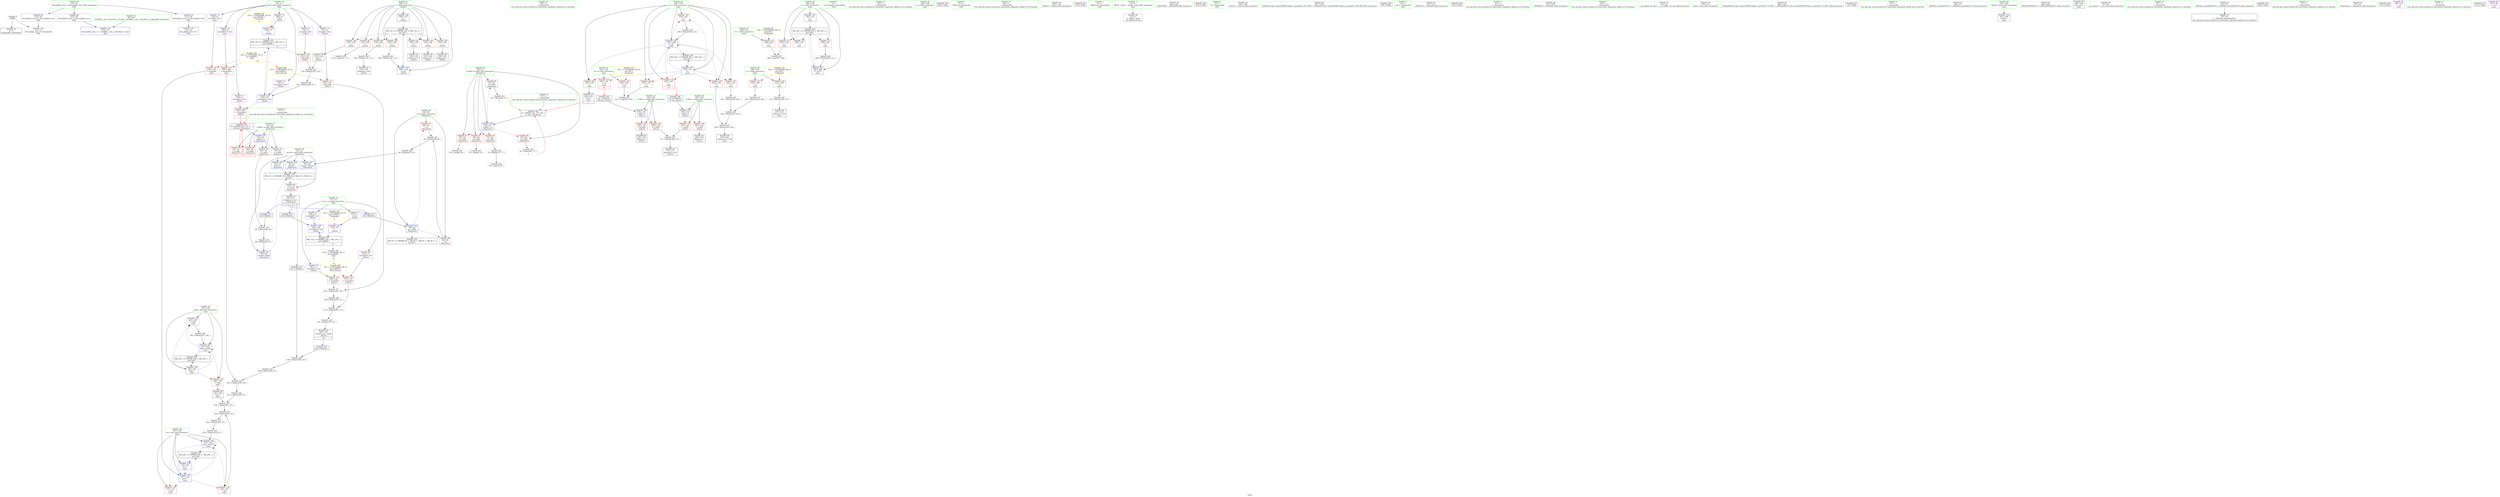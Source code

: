 digraph "SVFG" {
	label="SVFG";

	Node0x55590ba50730 [shape=record,color=grey,label="{NodeID: 0\nNullPtr}"];
	Node0x55590ba50730 -> Node0x55590ba6ee10[style=solid];
	Node0x55590ba50730 -> Node0x55590ba743a0[style=solid];
	Node0x55590ba6e2d0 [shape=record,color=red,label="{NodeID: 97\n96\<--58\n\<--q\n_Z5powerxx\n}"];
	Node0x55590ba6e2d0 -> Node0x55590ba7a220[style=solid];
	Node0x55590ba6bbe0 [shape=record,color=green,label="{NodeID: 14\n200\<--1\n\<--dummyObj\nCan only get source location for instruction, argument, global var or function.}"];
	Node0x55590ba6de10 [shape=record,color=red,label="{NodeID: 111\n162\<--161\n\<--arrayidx\n_Z3ncrii\n}"];
	Node0x55590ba6de10 -> Node0x55590ba7ba20[style=solid];
	Node0x55590ba6c890 [shape=record,color=green,label="{NodeID: 28\n56\<--57\nb.addr\<--b.addr_field_insensitive\n_Z5powerxx\n}"];
	Node0x55590ba6c890 -> Node0x55590ba70eb0[style=solid];
	Node0x55590ba6c890 -> Node0x55590ba70f80[style=solid];
	Node0x55590ba6c890 -> Node0x55590ba71050[style=solid];
	Node0x55590ba6c890 -> Node0x55590ba71120[style=solid];
	Node0x55590ba6c890 -> Node0x55590ba711f0[style=solid];
	Node0x55590ba6c890 -> Node0x55590ba74570[style=solid];
	Node0x55590ba73a80 [shape=record,color=red,label="{NodeID: 125\n233\<--193\n\<--i\nmain\n|{<s0>10}}"];
	Node0x55590ba73a80:s0 -> Node0x55590ba98ba0[style=solid,color=red];
	Node0x55590ba6d480 [shape=record,color=green,label="{NodeID: 42\n193\<--194\ni\<--i_field_insensitive\nmain\n}"];
	Node0x55590ba6d480 -> Node0x55590ba739b0[style=solid];
	Node0x55590ba6d480 -> Node0x55590ba73a80[style=solid];
	Node0x55590ba6d480 -> Node0x55590ba73b50[style=solid];
	Node0x55590ba6d480 -> Node0x55590ba73c20[style=solid];
	Node0x55590ba6d480 -> Node0x55590ba73cf0[style=solid];
	Node0x55590ba6d480 -> Node0x55590ba73dc0[style=solid];
	Node0x55590ba6d480 -> Node0x55590ba754e0[style=solid];
	Node0x55590ba6d480 -> Node0x55590ba75680[style=solid];
	Node0x55590ba7a3a0 [shape=record,color=grey,label="{NodeID: 222\n251 = Binary(250, 87, )\n}"];
	Node0x55590ba7a3a0 -> Node0x55590ba7a520[style=solid];
	Node0x55590ba74640 [shape=record,color=blue,label="{NodeID: 139\n52\<--67\nretval\<--\n_Z5powerxx\n}"];
	Node0x55590ba74640 -> Node0x55590ba85f90[style=dashed];
	Node0x55590ba6f1b0 [shape=record,color=black,label="{NodeID: 56\n125\<--124\nconv\<--\n_Z4initv\n}"];
	Node0x55590ba6f1b0 -> Node0x55590ba7c020[style=solid];
	Node0x55590ba98420 [shape=record,color=black,label="{NodeID: 319\n237 = PHI(49, )\n}"];
	Node0x55590ba98420 -> Node0x55590ba7a0a0[style=solid];
	Node0x55590ba7b8a0 [shape=record,color=grey,label="{NodeID: 236\n168 = Binary(167, 87, )\n}"];
	Node0x55590ba7b8a0 -> Node0x55590ba79c20[style=solid];
	Node0x55590ba751a0 [shape=record,color=blue,label="{NodeID: 153\n185\<--113\nt\<--\nmain\n}"];
	Node0x55590ba751a0 -> Node0x55590ba86990[style=dashed];
	Node0x55590ba6fd10 [shape=record,color=purple,label="{NodeID: 70\n108\<--8\n\<--fact\n_Z4initv\n}"];
	Node0x55590ba6fd10 -> Node0x55590ba74a50[style=solid];
	Node0x55590ba7cda0 [shape=record,color=grey,label="{NodeID: 250\n209 = cmp(207, 208, )\n}"];
	Node0x55590ba708a0 [shape=record,color=purple,label="{NodeID: 84\n312\<--20\nllvm.global_ctors_1\<--llvm.global_ctors\nGlob }"];
	Node0x55590ba708a0 -> Node0x55590ba742a0[style=solid];
	Node0x55590ba66a70 [shape=record,color=green,label="{NodeID: 1\n7\<--1\n__dso_handle\<--dummyObj\nGlob }"];
	Node0x55590ba6e3a0 [shape=record,color=red,label="{NodeID: 98\n115\<--106\n\<--i\n_Z4initv\n}"];
	Node0x55590ba6e3a0 -> Node0x55590ba7cc20[style=solid];
	Node0x55590ba6bcb0 [shape=record,color=green,label="{NodeID: 15\n216\<--1\n\<--dummyObj\nCan only get source location for instruction, argument, global var or function.}"];
	Node0x55590ba8ac60 [shape=record,color=yellow,style=double,label="{NodeID: 278\n12V_1 = ENCHI(MR_12V_0)\npts\{100000 \}\nFun[main]|{<s0>6}}"];
	Node0x55590ba8ac60:s0 -> Node0x55590ba74a50[style=dashed,color=red];
	Node0x55590ba6dee0 [shape=record,color=red,label="{NodeID: 112\n166\<--165\n\<--arrayidx2\n_Z3ncrii\n}"];
	Node0x55590ba6dee0 -> Node0x55590ba7ba20[style=solid];
	Node0x55590ba6c960 [shape=record,color=green,label="{NodeID: 29\n58\<--59\nq\<--q_field_insensitive\n_Z5powerxx\n}"];
	Node0x55590ba6c960 -> Node0x55590ba6e200[style=solid];
	Node0x55590ba6c960 -> Node0x55590ba6e2d0[style=solid];
	Node0x55590ba6c960 -> Node0x55590ba748b0[style=solid];
	Node0x55590ba73b50 [shape=record,color=red,label="{NodeID: 126\n235\<--193\n\<--i\nmain\n}"];
	Node0x55590ba73b50 -> Node0x55590ba6faa0[style=solid];
	Node0x55590ba6d550 [shape=record,color=green,label="{NodeID: 43\n195\<--196\nj\<--j_field_insensitive\nmain\n}"];
	Node0x55590ba7a520 [shape=record,color=grey,label="{NodeID: 223\n252 = Binary(231, 251, )\n}"];
	Node0x55590ba7a520 -> Node0x55590ba79aa0[style=solid];
	Node0x55590ba74710 [shape=record,color=blue,label="{NodeID: 140\n52\<--72\nretval\<--\n_Z5powerxx\n}"];
	Node0x55590ba74710 -> Node0x55590ba85f90[style=dashed];
	Node0x55590ba6f280 [shape=record,color=black,label="{NodeID: 57\n129\<--128\nidxprom1\<--\n_Z4initv\n}"];
	Node0x55590ba98560 [shape=record,color=black,label="{NodeID: 320\n266 = PHI()\n}"];
	Node0x55590ba7ba20 [shape=record,color=grey,label="{NodeID: 237\n167 = Binary(162, 166, )\n}"];
	Node0x55590ba7ba20 -> Node0x55590ba7b8a0[style=solid];
	Node0x55590ba75270 [shape=record,color=blue,label="{NodeID: 154\n187\<--64\nans\<--\nmain\n}"];
	Node0x55590ba75270 -> Node0x55590ba75340[style=dashed];
	Node0x55590ba6fde0 [shape=record,color=purple,label="{NodeID: 71\n122\<--8\narrayidx\<--fact\n_Z4initv\n}"];
	Node0x55590ba6fde0 -> Node0x55590ba6e950[style=solid];
	Node0x55590ba85090 [shape=record,color=black,label="{NodeID: 251\nMR_10V_3 = PHI(MR_10V_4, MR_10V_2, )\npts\{107 \}\n}"];
	Node0x55590ba85090 -> Node0x55590ba6e3a0[style=dashed];
	Node0x55590ba85090 -> Node0x55590ba6e470[style=dashed];
	Node0x55590ba85090 -> Node0x55590ba6e540[style=dashed];
	Node0x55590ba85090 -> Node0x55590ba6e610[style=dashed];
	Node0x55590ba85090 -> Node0x55590ba6e6e0[style=dashed];
	Node0x55590ba85090 -> Node0x55590ba6e7b0[style=dashed];
	Node0x55590ba85090 -> Node0x55590ba6e880[style=dashed];
	Node0x55590ba85090 -> Node0x55590ba74e60[style=dashed];
	Node0x55590ba709a0 [shape=record,color=purple,label="{NodeID: 85\n313\<--20\nllvm.global_ctors_2\<--llvm.global_ctors\nGlob }"];
	Node0x55590ba709a0 -> Node0x55590ba743a0[style=solid];
	Node0x55590ba66990 [shape=record,color=green,label="{NodeID: 2\n14\<--1\n_ZSt3cin\<--dummyObj\nGlob }"];
	Node0x55590ba6e470 [shape=record,color=red,label="{NodeID: 99\n119\<--106\n\<--i\n_Z4initv\n}"];
	Node0x55590ba6e470 -> Node0x55590ba7bd20[style=solid];
	Node0x55590ba6bd80 [shape=record,color=green,label="{NodeID: 16\n222\<--1\n\<--dummyObj\nCan only get source location for instruction, argument, global var or function.}"];
	Node0x55590ba8ad40 [shape=record,color=yellow,style=double,label="{NodeID: 279\n14V_1 = ENCHI(MR_14V_0)\npts\{130000 \}\nFun[main]|{<s0>6}}"];
	Node0x55590ba8ad40:s0 -> Node0x55590ba74b20[style=dashed,color=red];
	Node0x55590ba6dfb0 [shape=record,color=red,label="{NodeID: 113\n174\<--173\n\<--arrayidx4\n_Z3ncrii\n}"];
	Node0x55590ba6dfb0 -> Node0x55590ba79c20[style=solid];
	Node0x55590ba6ca30 [shape=record,color=green,label="{NodeID: 30\n103\<--104\n_Z4initv\<--_Z4initv_field_insensitive\n}"];
	Node0x55590ba73c20 [shape=record,color=red,label="{NodeID: 127\n242\<--193\n\<--i\nmain\n}"];
	Node0x55590ba73c20 -> Node0x55590ba7afa0[style=solid];
	Node0x55590ba6d620 [shape=record,color=green,label="{NodeID: 44\n197\<--198\nflag\<--flag_field_insensitive\nmain\n}"];
	Node0x55590ba6d620 -> Node0x55590ba73e90[style=solid];
	Node0x55590ba6d620 -> Node0x55590ba73f60[style=solid];
	Node0x55590ba6d620 -> Node0x55590ba75410[style=solid];
	Node0x55590ba6d620 -> Node0x55590ba75750[style=solid];
	Node0x55590ba7a6a0 [shape=record,color=grey,label="{NodeID: 224\n250 = Binary(239, 249, )\n}"];
	Node0x55590ba7a6a0 -> Node0x55590ba7a3a0[style=solid];
	Node0x55590ba747e0 [shape=record,color=blue,label="{NodeID: 141\n52\<--86\nretval\<--rem6\n_Z5powerxx\n}"];
	Node0x55590ba747e0 -> Node0x55590ba85f90[style=dashed];
	Node0x55590ba6f350 [shape=record,color=black,label="{NodeID: 58\n133\<--132\nidxprom3\<--\n_Z4initv\n}"];
	Node0x55590ba98630 [shape=record,color=black,label="{NodeID: 321\n270 = PHI()\n}"];
	Node0x55590ba7bba0 [shape=record,color=grey,label="{NodeID: 238\n98 = Binary(97, 87, )\n}"];
	Node0x55590ba7bba0 -> Node0x55590ba74980[style=solid];
	Node0x55590ba75340 [shape=record,color=blue,label="{NodeID: 155\n187\<--219\nans\<--\nmain\n}"];
	Node0x55590ba75340 -> Node0x55590ba734d0[style=dashed];
	Node0x55590ba75340 -> Node0x55590ba735a0[style=dashed];
	Node0x55590ba75340 -> Node0x55590ba755b0[style=dashed];
	Node0x55590ba75340 -> Node0x55590ba86e90[style=dashed];
	Node0x55590ba6feb0 [shape=record,color=purple,label="{NodeID: 72\n130\<--8\narrayidx2\<--fact\n_Z4initv\n}"];
	Node0x55590ba6feb0 -> Node0x55590ba74cc0[style=solid];
	Node0x55590ba85590 [shape=record,color=black,label="{NodeID: 252\nMR_12V_3 = PHI(MR_12V_4, MR_12V_2, )\npts\{100000 \}\n|{|<s2>6}}"];
	Node0x55590ba85590 -> Node0x55590ba6e950[style=dashed];
	Node0x55590ba85590 -> Node0x55590ba74cc0[style=dashed];
	Node0x55590ba85590:s2 -> Node0x55590ba8d380[style=dashed,color=blue];
	Node0x55590ba70aa0 [shape=record,color=red,label="{NodeID: 86\n101\<--52\n\<--retval\n_Z5powerxx\n}"];
	Node0x55590ba70aa0 -> Node0x55590ba6f010[style=solid];
	Node0x55590ba65820 [shape=record,color=green,label="{NodeID: 3\n15\<--1\n_ZSt4cout\<--dummyObj\nGlob }"];
	Node0x55590ba6e540 [shape=record,color=red,label="{NodeID: 100\n124\<--106\n\<--i\n_Z4initv\n}"];
	Node0x55590ba6e540 -> Node0x55590ba6f1b0[style=solid];
	Node0x55590ba6be50 [shape=record,color=green,label="{NodeID: 17\n4\<--6\n_ZStL8__ioinit\<--_ZStL8__ioinit_field_insensitive\nGlob }"];
	Node0x55590ba6be50 -> Node0x55590ba6fc40[style=solid];
	Node0x55590ba6e080 [shape=record,color=red,label="{NodeID: 114\n208\<--183\n\<--T\nmain\n}"];
	Node0x55590ba6e080 -> Node0x55590ba7cda0[style=solid];
	Node0x55590ba6cb30 [shape=record,color=green,label="{NodeID: 31\n106\<--107\ni\<--i_field_insensitive\n_Z4initv\n}"];
	Node0x55590ba6cb30 -> Node0x55590ba6e3a0[style=solid];
	Node0x55590ba6cb30 -> Node0x55590ba6e470[style=solid];
	Node0x55590ba6cb30 -> Node0x55590ba6e540[style=solid];
	Node0x55590ba6cb30 -> Node0x55590ba6e610[style=solid];
	Node0x55590ba6cb30 -> Node0x55590ba6e6e0[style=solid];
	Node0x55590ba6cb30 -> Node0x55590ba6e7b0[style=solid];
	Node0x55590ba6cb30 -> Node0x55590ba6e880[style=solid];
	Node0x55590ba6cb30 -> Node0x55590ba74bf0[style=solid];
	Node0x55590ba6cb30 -> Node0x55590ba74e60[style=solid];
	Node0x55590ba73cf0 [shape=record,color=red,label="{NodeID: 128\n245\<--193\n\<--i\nmain\n}"];
	Node0x55590ba73cf0 -> Node0x55590ba7ab20[style=solid];
	Node0x55590ba6d6f0 [shape=record,color=green,label="{NodeID: 45\n203\<--204\n_ZNSirsERi\<--_ZNSirsERi_field_insensitive\n}"];
	Node0x55590ba7a820 [shape=record,color=grey,label="{NodeID: 225\n76 = Binary(75, 77, )\n}"];
	Node0x55590ba7a820 -> Node0x55590ba7caa0[style=solid];
	Node0x55590ba748b0 [shape=record,color=blue,label="{NodeID: 142\n58\<--93\nq\<--call8\n_Z5powerxx\n}"];
	Node0x55590ba748b0 -> Node0x55590ba6e200[style=dashed];
	Node0x55590ba748b0 -> Node0x55590ba6e2d0[style=dashed];
	Node0x55590ba748b0 -> Node0x55590ba86490[style=dashed];
	Node0x55590ba6f420 [shape=record,color=black,label="{NodeID: 59\n139\<--138\nidxprom5\<--\n_Z4initv\n}"];
	Node0x55590ba98700 [shape=record,color=black,label="{NodeID: 322\n274 = PHI()\n}"];
	Node0x55590ba7bd20 [shape=record,color=grey,label="{NodeID: 239\n120 = Binary(119, 113, )\n}"];
	Node0x55590ba7bd20 -> Node0x55590ba6f0e0[style=solid];
	Node0x55590ba75410 [shape=record,color=blue,label="{NodeID: 156\n197\<--222\nflag\<--\nmain\n}"];
	Node0x55590ba75410 -> Node0x55590ba73e90[style=dashed];
	Node0x55590ba75410 -> Node0x55590ba73f60[style=dashed];
	Node0x55590ba75410 -> Node0x55590ba75750[style=dashed];
	Node0x55590ba75410 -> Node0x55590ba87890[style=dashed];
	Node0x55590ba6ff80 [shape=record,color=purple,label="{NodeID: 73\n134\<--8\narrayidx4\<--fact\n_Z4initv\n}"];
	Node0x55590ba6ff80 -> Node0x55590ba6da00[style=solid];
	Node0x55590ba85a90 [shape=record,color=black,label="{NodeID: 253\nMR_14V_3 = PHI(MR_14V_4, MR_14V_2, )\npts\{130000 \}\n|{|<s1>6}}"];
	Node0x55590ba85a90 -> Node0x55590ba74d90[style=dashed];
	Node0x55590ba85a90:s1 -> Node0x55590ba8d4e0[style=dashed,color=blue];
	Node0x55590ba70b70 [shape=record,color=red,label="{NodeID: 87\n72\<--54\n\<--a.addr\n_Z5powerxx\n}"];
	Node0x55590ba70b70 -> Node0x55590ba74710[style=solid];
	Node0x55590ba658b0 [shape=record,color=green,label="{NodeID: 4\n16\<--1\n.str\<--dummyObj\nGlob }"];
	Node0x55590ba6e610 [shape=record,color=red,label="{NodeID: 101\n128\<--106\n\<--i\n_Z4initv\n}"];
	Node0x55590ba6e610 -> Node0x55590ba6f280[style=solid];
	Node0x55590ba6bf20 [shape=record,color=green,label="{NodeID: 18\n8\<--10\nfact\<--fact_field_insensitive\nGlob }"];
	Node0x55590ba6bf20 -> Node0x55590ba6fd10[style=solid];
	Node0x55590ba6bf20 -> Node0x55590ba6fde0[style=solid];
	Node0x55590ba6bf20 -> Node0x55590ba6feb0[style=solid];
	Node0x55590ba6bf20 -> Node0x55590ba6ff80[style=solid];
	Node0x55590ba6bf20 -> Node0x55590ba70050[style=solid];
	Node0x55590ba6bf20 -> Node0x55590ba70120[style=solid];
	Node0x55590ba6bf20 -> Node0x55590ba701f0[style=solid];
	Node0x55590ba732e0 [shape=record,color=red,label="{NodeID: 115\n207\<--185\n\<--t\nmain\n}"];
	Node0x55590ba732e0 -> Node0x55590ba7cda0[style=solid];
	Node0x55590ba6cc00 [shape=record,color=green,label="{NodeID: 32\n148\<--149\n_Z3ncrii\<--_Z3ncrii_field_insensitive\n}"];
	Node0x55590ba73dc0 [shape=record,color=red,label="{NodeID: 129\n258\<--193\n\<--i\nmain\n}"];
	Node0x55590ba73dc0 -> Node0x55590ba79da0[style=solid];
	Node0x55590ba6d7f0 [shape=record,color=green,label="{NodeID: 46\n267\<--268\n_ZStlsISt11char_traitsIcEERSt13basic_ostreamIcT_ES5_PKc\<--_ZStlsISt11char_traitsIcEERSt13basic_ostreamIcT_ES5_PKc_field_insensitive\n}"];
	Node0x55590ba8d380 [shape=record,color=yellow,style=double,label="{NodeID: 309\n12V_2 = CSCHI(MR_12V_1)\npts\{100000 \}\nCS[]|{|<s2>10}}"];
	Node0x55590ba8d380 -> Node0x55590ba74030[style=dashed];
	Node0x55590ba8d380 -> Node0x55590ba74100[style=dashed];
	Node0x55590ba8d380:s2 -> Node0x55590ba89b60[style=dashed,color=red];
	Node0x55590ba7a9a0 [shape=record,color=grey,label="{NodeID: 226\n215 = Binary(216, 214, )\n}"];
	Node0x55590ba7a9a0 -> Node0x55590ba6f900[style=solid];
	Node0x55590ba74980 [shape=record,color=blue,label="{NodeID: 143\n52\<--98\nretval\<--rem10\n_Z5powerxx\n}"];
	Node0x55590ba74980 -> Node0x55590ba85f90[style=dashed];
	Node0x55590ba6f4f0 [shape=record,color=black,label="{NodeID: 60\n160\<--159\nidxprom\<--\n_Z3ncrii\n}"];
	Node0x55590ba987d0 [shape=record,color=black,label="{NodeID: 323\n276 = PHI()\n}"];
	Node0x55590ba7bea0 [shape=record,color=grey,label="{NodeID: 240\n127 = Binary(126, 87, )\n}"];
	Node0x55590ba7bea0 -> Node0x55590ba74cc0[style=solid];
	Node0x55590ba754e0 [shape=record,color=blue,label="{NodeID: 157\n193\<--113\ni\<--\nmain\n}"];
	Node0x55590ba754e0 -> Node0x55590ba739b0[style=dashed];
	Node0x55590ba754e0 -> Node0x55590ba73a80[style=dashed];
	Node0x55590ba754e0 -> Node0x55590ba73b50[style=dashed];
	Node0x55590ba754e0 -> Node0x55590ba73c20[style=dashed];
	Node0x55590ba754e0 -> Node0x55590ba73cf0[style=dashed];
	Node0x55590ba754e0 -> Node0x55590ba73dc0[style=dashed];
	Node0x55590ba754e0 -> Node0x55590ba75680[style=dashed];
	Node0x55590ba754e0 -> Node0x55590ba87390[style=dashed];
	Node0x55590ba70050 [shape=record,color=purple,label="{NodeID: 74\n161\<--8\narrayidx\<--fact\n_Z3ncrii\n}"];
	Node0x55590ba70050 -> Node0x55590ba6de10[style=solid];
	Node0x55590ba85f90 [shape=record,color=black,label="{NodeID: 254\nMR_2V_3 = PHI(MR_2V_6, MR_2V_4, MR_2V_5, MR_2V_2, )\npts\{53 \}\n}"];
	Node0x55590ba85f90 -> Node0x55590ba70aa0[style=dashed];
	Node0x55590ba70c40 [shape=record,color=red,label="{NodeID: 88\n80\<--54\n\<--a.addr\n_Z5powerxx\n|{<s0>3}}"];
	Node0x55590ba70c40:s0 -> Node0x55590ba98ce0[style=solid,color=red];
	Node0x55590ba6af20 [shape=record,color=green,label="{NodeID: 5\n18\<--1\n.str.1\<--dummyObj\nGlob }"];
	Node0x55590ba89b60 [shape=record,color=yellow,style=double,label="{NodeID: 268\n12V_1 = ENCHI(MR_12V_0)\npts\{100000 \}\nFun[_Z3ncrii]}"];
	Node0x55590ba89b60 -> Node0x55590ba6de10[style=dashed];
	Node0x55590ba6e6e0 [shape=record,color=red,label="{NodeID: 102\n132\<--106\n\<--i\n_Z4initv\n}"];
	Node0x55590ba6e6e0 -> Node0x55590ba6f350[style=solid];
	Node0x55590ba6bff0 [shape=record,color=green,label="{NodeID: 19\n11\<--13\ninv\<--inv_field_insensitive\nGlob }"];
	Node0x55590ba6bff0 -> Node0x55590ba702c0[style=solid];
	Node0x55590ba6bff0 -> Node0x55590ba70390[style=solid];
	Node0x55590ba6bff0 -> Node0x55590ba70460[style=solid];
	Node0x55590ba6bff0 -> Node0x55590ba70530[style=solid];
	Node0x55590ba73370 [shape=record,color=red,label="{NodeID: 116\n269\<--185\n\<--t\nmain\n}"];
	Node0x55590ba6cd00 [shape=record,color=green,label="{NodeID: 33\n153\<--154\nn.addr\<--n.addr_field_insensitive\n_Z3ncrii\n}"];
	Node0x55590ba6cd00 -> Node0x55590ba6dad0[style=solid];
	Node0x55590ba6cd00 -> Node0x55590ba6dba0[style=solid];
	Node0x55590ba6cd00 -> Node0x55590ba74f30[style=solid];
	Node0x55590ba79620 [shape=record,color=grey,label="{NodeID: 213\n82 = Binary(81, 67, )\n|{<s0>3}}"];
	Node0x55590ba79620:s0 -> Node0x55590ba99190[style=solid,color=red];
	Node0x55590ba73e90 [shape=record,color=red,label="{NodeID: 130\n230\<--197\n\<--flag\nmain\n}"];
	Node0x55590ba73e90 -> Node0x55590ba6f9d0[style=solid];
	Node0x55590ba6d8f0 [shape=record,color=green,label="{NodeID: 47\n271\<--272\n_ZNSolsEi\<--_ZNSolsEi_field_insensitive\n}"];
	Node0x55590ba8d4e0 [shape=record,color=yellow,style=double,label="{NodeID: 310\n14V_2 = CSCHI(MR_14V_1)\npts\{130000 \}\nCS[]|{<s0>10}}"];
	Node0x55590ba8d4e0:s0 -> Node0x55590ba89c40[style=dashed,color=red];
	Node0x55590ba7ab20 [shape=record,color=grey,label="{NodeID: 227\n246 = Binary(244, 245, )\n}"];
	Node0x55590ba7ab20 -> Node0x55590ba6fb70[style=solid];
	Node0x55590ba74a50 [shape=record,color=blue,label="{NodeID: 144\n108\<--67\n\<--\n_Z4initv\n}"];
	Node0x55590ba74a50 -> Node0x55590ba85590[style=dashed];
	Node0x55590ba6f5c0 [shape=record,color=black,label="{NodeID: 61\n164\<--163\nidxprom1\<--\n_Z3ncrii\n}"];
	Node0x55590ba988d0 [shape=record,color=black,label="{NodeID: 324\n279 = PHI()\n}"];
	Node0x55590ba7c020 [shape=record,color=grey,label="{NodeID: 241\n126 = Binary(123, 125, )\n}"];
	Node0x55590ba7c020 -> Node0x55590ba7bea0[style=solid];
	Node0x55590ba755b0 [shape=record,color=blue,label="{NodeID: 158\n187\<--255\nans\<--rem19\nmain\n}"];
	Node0x55590ba755b0 -> Node0x55590ba734d0[style=dashed];
	Node0x55590ba755b0 -> Node0x55590ba735a0[style=dashed];
	Node0x55590ba755b0 -> Node0x55590ba755b0[style=dashed];
	Node0x55590ba755b0 -> Node0x55590ba86e90[style=dashed];
	Node0x55590ba70120 [shape=record,color=purple,label="{NodeID: 75\n218\<--8\narrayidx\<--fact\nmain\n}"];
	Node0x55590ba70120 -> Node0x55590ba74030[style=solid];
	Node0x55590ba86490 [shape=record,color=black,label="{NodeID: 255\nMR_8V_2 = PHI(MR_8V_3, MR_8V_1, MR_8V_1, MR_8V_1, )\npts\{59 \}\n}"];
	Node0x55590ba70d10 [shape=record,color=red,label="{NodeID: 89\n84\<--54\n\<--a.addr\n_Z5powerxx\n}"];
	Node0x55590ba70d10 -> Node0x55590ba7b420[style=solid];
	Node0x55590ba6afb0 [shape=record,color=green,label="{NodeID: 6\n21\<--1\n\<--dummyObj\nCan only get source location for instruction, argument, global var or function.}"];
	Node0x55590ba89c40 [shape=record,color=yellow,style=double,label="{NodeID: 269\n14V_1 = ENCHI(MR_14V_0)\npts\{130000 \}\nFun[_Z3ncrii]}"];
	Node0x55590ba89c40 -> Node0x55590ba6dee0[style=dashed];
	Node0x55590ba89c40 -> Node0x55590ba6dfb0[style=dashed];
	Node0x55590ba6e7b0 [shape=record,color=red,label="{NodeID: 103\n138\<--106\n\<--i\n_Z4initv\n}"];
	Node0x55590ba6e7b0 -> Node0x55590ba6f420[style=solid];
	Node0x55590ba6c0f0 [shape=record,color=green,label="{NodeID: 20\n20\<--24\nllvm.global_ctors\<--llvm.global_ctors_field_insensitive\nGlob }"];
	Node0x55590ba6c0f0 -> Node0x55590ba707a0[style=solid];
	Node0x55590ba6c0f0 -> Node0x55590ba708a0[style=solid];
	Node0x55590ba6c0f0 -> Node0x55590ba709a0[style=solid];
	Node0x55590ba73400 [shape=record,color=red,label="{NodeID: 117\n285\<--185\n\<--t\nmain\n}"];
	Node0x55590ba73400 -> Node0x55590ba7c1a0[style=solid];
	Node0x55590ba6cdd0 [shape=record,color=green,label="{NodeID: 34\n155\<--156\nr.addr\<--r.addr_field_insensitive\n_Z3ncrii\n}"];
	Node0x55590ba6cdd0 -> Node0x55590ba6dc70[style=solid];
	Node0x55590ba6cdd0 -> Node0x55590ba6dd40[style=solid];
	Node0x55590ba6cdd0 -> Node0x55590ba75000[style=solid];
	Node0x55590ba797a0 [shape=record,color=grey,label="{NodeID: 214\n255 = Binary(254, 87, )\n}"];
	Node0x55590ba797a0 -> Node0x55590ba755b0[style=solid];
	Node0x55590ba73f60 [shape=record,color=red,label="{NodeID: 131\n261\<--197\n\<--flag\nmain\n}"];
	Node0x55590ba73f60 -> Node0x55590ba7ae20[style=solid];
	Node0x55590ba6ea10 [shape=record,color=green,label="{NodeID: 48\n277\<--278\n_ZNSolsEx\<--_ZNSolsEx_field_insensitive\n}"];
	Node0x55590b7a03b0 [shape=record,color=black,label="{NodeID: 311\n83 = PHI(49, )\n}"];
	Node0x55590b7a03b0 -> Node0x55590ba7b420[style=solid];
	Node0x55590ba7aca0 [shape=record,color=grey,label="{NodeID: 228\n171 = Binary(169, 170, )\n}"];
	Node0x55590ba7aca0 -> Node0x55590ba6f690[style=solid];
	Node0x55590ba74b20 [shape=record,color=blue,label="{NodeID: 145\n110\<--67\n\<--\n_Z4initv\n}"];
	Node0x55590ba74b20 -> Node0x55590ba85a90[style=dashed];
	Node0x55590ba6f690 [shape=record,color=black,label="{NodeID: 62\n172\<--171\nidxprom3\<--sub\n_Z3ncrii\n}"];
	Node0x55590ba989a0 [shape=record,color=black,label="{NodeID: 325\n151 = PHI(232, )\n0th arg _Z3ncrii }"];
	Node0x55590ba989a0 -> Node0x55590ba74f30[style=solid];
	Node0x55590ba7c1a0 [shape=record,color=grey,label="{NodeID: 242\n286 = Binary(285, 113, )\n}"];
	Node0x55590ba7c1a0 -> Node0x55590ba75820[style=solid];
	Node0x55590ba75680 [shape=record,color=blue,label="{NodeID: 159\n193\<--259\ni\<--inc\nmain\n}"];
	Node0x55590ba75680 -> Node0x55590ba739b0[style=dashed];
	Node0x55590ba75680 -> Node0x55590ba73a80[style=dashed];
	Node0x55590ba75680 -> Node0x55590ba73b50[style=dashed];
	Node0x55590ba75680 -> Node0x55590ba73c20[style=dashed];
	Node0x55590ba75680 -> Node0x55590ba73cf0[style=dashed];
	Node0x55590ba75680 -> Node0x55590ba73dc0[style=dashed];
	Node0x55590ba75680 -> Node0x55590ba75680[style=dashed];
	Node0x55590ba75680 -> Node0x55590ba87390[style=dashed];
	Node0x55590ba701f0 [shape=record,color=purple,label="{NodeID: 76\n248\<--8\narrayidx13\<--fact\nmain\n}"];
	Node0x55590ba701f0 -> Node0x55590ba74100[style=solid];
	Node0x55590ba86990 [shape=record,color=black,label="{NodeID: 256\nMR_26V_3 = PHI(MR_26V_4, MR_26V_2, )\npts\{186 \}\n}"];
	Node0x55590ba86990 -> Node0x55590ba732e0[style=dashed];
	Node0x55590ba86990 -> Node0x55590ba73370[style=dashed];
	Node0x55590ba86990 -> Node0x55590ba73400[style=dashed];
	Node0x55590ba86990 -> Node0x55590ba75820[style=dashed];
	Node0x55590ba70de0 [shape=record,color=red,label="{NodeID: 90\n90\<--54\n\<--a.addr\n_Z5powerxx\n|{<s0>4}}"];
	Node0x55590ba70de0:s0 -> Node0x55590ba98ce0[style=solid,color=red];
	Node0x55590ba6b040 [shape=record,color=green,label="{NodeID: 7\n64\<--1\n\<--dummyObj\nCan only get source location for instruction, argument, global var or function.}"];
	Node0x55590ba6e880 [shape=record,color=red,label="{NodeID: 104\n143\<--106\n\<--i\n_Z4initv\n}"];
	Node0x55590ba6e880 -> Node0x55590ba7c4a0[style=solid];
	Node0x55590ba6c1f0 [shape=record,color=green,label="{NodeID: 21\n25\<--26\n__cxx_global_var_init\<--__cxx_global_var_init_field_insensitive\n}"];
	Node0x55590ba734d0 [shape=record,color=red,label="{NodeID: 118\n229\<--187\n\<--ans\nmain\n}"];
	Node0x55590ba734d0 -> Node0x55590ba79aa0[style=solid];
	Node0x55590ba6cea0 [shape=record,color=green,label="{NodeID: 35\n178\<--179\nmain\<--main_field_insensitive\n}"];
	Node0x55590ba79920 [shape=record,color=grey,label="{NodeID: 215\n254 = Binary(253, 87, )\n}"];
	Node0x55590ba79920 -> Node0x55590ba797a0[style=solid];
	Node0x55590ba74030 [shape=record,color=red,label="{NodeID: 132\n219\<--218\n\<--arrayidx\nmain\n}"];
	Node0x55590ba74030 -> Node0x55590ba75340[style=solid];
	Node0x55590ba6eb10 [shape=record,color=green,label="{NodeID: 49\n280\<--281\n_ZSt4endlIcSt11char_traitsIcEERSt13basic_ostreamIT_T0_ES6_\<--_ZSt4endlIcSt11char_traitsIcEERSt13basic_ostreamIT_T0_ES6__field_insensitive\n}"];
	Node0x55590ba97ca0 [shape=record,color=black,label="{NodeID: 312\n32 = PHI()\n}"];
	Node0x55590ba7ae20 [shape=record,color=grey,label="{NodeID: 229\n262 = Binary(261, 222, )\n}"];
	Node0x55590ba7ae20 -> Node0x55590ba75750[style=solid];
	Node0x55590ba74bf0 [shape=record,color=blue,label="{NodeID: 146\n106\<--113\ni\<--\n_Z4initv\n}"];
	Node0x55590ba74bf0 -> Node0x55590ba85090[style=dashed];
	Node0x55590ba6f760 [shape=record,color=black,label="{NodeID: 63\n150\<--176\n_Z3ncrii_ret\<--rem6\n_Z3ncrii\n|{<s0>10}}"];
	Node0x55590ba6f760:s0 -> Node0x55590ba98250[style=solid,color=blue];
	Node0x55590ba98ba0 [shape=record,color=black,label="{NodeID: 326\n152 = PHI(233, )\n1st arg _Z3ncrii }"];
	Node0x55590ba98ba0 -> Node0x55590ba75000[style=solid];
	Node0x55590ba7c320 [shape=record,color=grey,label="{NodeID: 243\n92 = Binary(91, 77, )\n|{<s0>4}}"];
	Node0x55590ba7c320:s0 -> Node0x55590ba99190[style=solid,color=red];
	Node0x55590ba75750 [shape=record,color=blue,label="{NodeID: 160\n197\<--262\nflag\<--mul20\nmain\n}"];
	Node0x55590ba75750 -> Node0x55590ba73e90[style=dashed];
	Node0x55590ba75750 -> Node0x55590ba73f60[style=dashed];
	Node0x55590ba75750 -> Node0x55590ba75750[style=dashed];
	Node0x55590ba75750 -> Node0x55590ba87890[style=dashed];
	Node0x55590ba702c0 [shape=record,color=purple,label="{NodeID: 77\n110\<--11\n\<--inv\n_Z4initv\n}"];
	Node0x55590ba702c0 -> Node0x55590ba74b20[style=solid];
	Node0x55590ba86e90 [shape=record,color=black,label="{NodeID: 257\nMR_28V_2 = PHI(MR_28V_5, MR_28V_1, )\npts\{188 \}\n}"];
	Node0x55590ba86e90 -> Node0x55590ba75270[style=dashed];
	Node0x55590ba70eb0 [shape=record,color=red,label="{NodeID: 91\n62\<--56\n\<--b.addr\n_Z5powerxx\n}"];
	Node0x55590ba70eb0 -> Node0x55590ba7c7a0[style=solid];
	Node0x55590ba6b0d0 [shape=record,color=green,label="{NodeID: 8\n67\<--1\n\<--dummyObj\nCan only get source location for instruction, argument, global var or function.}"];
	Node0x55590ba89e30 [shape=record,color=yellow,style=double,label="{NodeID: 271\n24V_1 = ENCHI(MR_24V_0)\npts\{184 \}\nFun[main]}"];
	Node0x55590ba89e30 -> Node0x55590ba6e080[style=dashed];
	Node0x55590ba6e950 [shape=record,color=red,label="{NodeID: 105\n123\<--122\n\<--arrayidx\n_Z4initv\n}"];
	Node0x55590ba6e950 -> Node0x55590ba7c020[style=solid];
	Node0x55590ba6c2f0 [shape=record,color=green,label="{NodeID: 22\n29\<--30\n_ZNSt8ios_base4InitC1Ev\<--_ZNSt8ios_base4InitC1Ev_field_insensitive\n}"];
	Node0x55590ba735a0 [shape=record,color=red,label="{NodeID: 119\n275\<--187\n\<--ans\nmain\n}"];
	Node0x55590ba6cfa0 [shape=record,color=green,label="{NodeID: 36\n181\<--182\nretval\<--retval_field_insensitive\nmain\n}"];
	Node0x55590ba6cfa0 -> Node0x55590ba750d0[style=solid];
	Node0x55590ba79aa0 [shape=record,color=grey,label="{NodeID: 216\n253 = Binary(229, 252, )\n}"];
	Node0x55590ba79aa0 -> Node0x55590ba79920[style=solid];
	Node0x55590ba74100 [shape=record,color=red,label="{NodeID: 133\n249\<--248\n\<--arrayidx13\nmain\n}"];
	Node0x55590ba74100 -> Node0x55590ba7a6a0[style=solid];
	Node0x55590ba6ec10 [shape=record,color=green,label="{NodeID: 50\n282\<--283\n_ZNSolsEPFRSoS_E\<--_ZNSolsEPFRSoS_E_field_insensitive\n}"];
	Node0x55590ba97d70 [shape=record,color=black,label="{NodeID: 313\n93 = PHI(49, )\n}"];
	Node0x55590ba97d70 -> Node0x55590ba748b0[style=solid];
	Node0x55590ba7afa0 [shape=record,color=grey,label="{NodeID: 230\n243 = Binary(216, 242, )\n}"];
	Node0x55590ba7afa0 -> Node0x55590ba79f20[style=solid];
	Node0x55590ba74cc0 [shape=record,color=blue,label="{NodeID: 147\n130\<--127\narrayidx2\<--rem\n_Z4initv\n}"];
	Node0x55590ba74cc0 -> Node0x55590ba6da00[style=dashed];
	Node0x55590ba74cc0 -> Node0x55590ba85590[style=dashed];
	Node0x55590ba6f830 [shape=record,color=black,label="{NodeID: 64\n180\<--200\nmain_ret\<--\nmain\n}"];
	Node0x55590ba98ce0 [shape=record,color=black,label="{NodeID: 327\n50 = PHI(80, 90, 135, 77, )\n0th arg _Z5powerxx }"];
	Node0x55590ba98ce0 -> Node0x55590ba744a0[style=solid];
	Node0x55590ba7c4a0 [shape=record,color=grey,label="{NodeID: 244\n144 = Binary(143, 113, )\n}"];
	Node0x55590ba7c4a0 -> Node0x55590ba74e60[style=solid];
	Node0x55590ba75820 [shape=record,color=blue,label="{NodeID: 161\n185\<--286\nt\<--inc27\nmain\n}"];
	Node0x55590ba75820 -> Node0x55590ba86990[style=dashed];
	Node0x55590ba70390 [shape=record,color=purple,label="{NodeID: 78\n140\<--11\narrayidx6\<--inv\n_Z4initv\n}"];
	Node0x55590ba70390 -> Node0x55590ba74d90[style=solid];
	Node0x55590ba87390 [shape=record,color=black,label="{NodeID: 258\nMR_34V_2 = PHI(MR_34V_4, MR_34V_1, )\npts\{194 \}\n}"];
	Node0x55590ba87390 -> Node0x55590ba754e0[style=dashed];
	Node0x55590ba70f80 [shape=record,color=red,label="{NodeID: 92\n69\<--56\n\<--b.addr\n_Z5powerxx\n}"];
	Node0x55590ba70f80 -> Node0x55590ba7c920[style=solid];
	Node0x55590ba6b910 [shape=record,color=green,label="{NodeID: 9\n77\<--1\n\<--dummyObj\nCan only get source location for instruction, argument, global var or function.|{<s0>11}}"];
	Node0x55590ba6b910:s0 -> Node0x55590ba98ce0[style=solid,color=red];
	Node0x55590ba6da00 [shape=record,color=red,label="{NodeID: 106\n135\<--134\n\<--arrayidx4\n_Z4initv\n|{<s0>5}}"];
	Node0x55590ba6da00:s0 -> Node0x55590ba98ce0[style=solid,color=red];
	Node0x55590ba6c3f0 [shape=record,color=green,label="{NodeID: 23\n35\<--36\n__cxa_atexit\<--__cxa_atexit_field_insensitive\n}"];
	Node0x55590ba73670 [shape=record,color=red,label="{NodeID: 120\n214\<--189\n\<--n\nmain\n}"];
	Node0x55590ba73670 -> Node0x55590ba7a9a0[style=solid];
	Node0x55590ba6d070 [shape=record,color=green,label="{NodeID: 37\n183\<--184\nT\<--T_field_insensitive\nmain\n}"];
	Node0x55590ba6d070 -> Node0x55590ba6e080[style=solid];
	Node0x55590ba79c20 [shape=record,color=grey,label="{NodeID: 217\n175 = Binary(168, 174, )\n}"];
	Node0x55590ba79c20 -> Node0x55590ba7b2a0[style=solid];
	Node0x55590ba741d0 [shape=record,color=blue,label="{NodeID: 134\n311\<--21\nllvm.global_ctors_0\<--\nGlob }"];
	Node0x55590ba6ed10 [shape=record,color=green,label="{NodeID: 51\n22\<--307\n_GLOBAL__sub_I_sdssudhu_2_0.cpp\<--_GLOBAL__sub_I_sdssudhu_2_0.cpp_field_insensitive\n}"];
	Node0x55590ba6ed10 -> Node0x55590ba742a0[style=solid];
	Node0x55590ba97ea0 [shape=record,color=black,label="{NodeID: 314\n136 = PHI(49, )\n}"];
	Node0x55590ba97ea0 -> Node0x55590ba74d90[style=solid];
	Node0x55590ba7b120 [shape=record,color=grey,label="{NodeID: 231\n241 = Binary(216, 240, )\n}"];
	Node0x55590ba7b120 -> Node0x55590ba79f20[style=solid];
	Node0x55590ba74d90 [shape=record,color=blue,label="{NodeID: 148\n140\<--136\narrayidx6\<--call\n_Z4initv\n}"];
	Node0x55590ba74d90 -> Node0x55590ba85a90[style=dashed];
	Node0x55590ba6f900 [shape=record,color=black,label="{NodeID: 65\n217\<--215\nidxprom\<--mul\nmain\n}"];
	Node0x55590ba99190 [shape=record,color=black,label="{NodeID: 328\n51 = PHI(82, 92, 137, 236, )\n1st arg _Z5powerxx }"];
	Node0x55590ba99190 -> Node0x55590ba74570[style=solid];
	Node0x55590ba7c620 [shape=record,color=grey,label="{NodeID: 245\n227 = cmp(225, 226, )\n}"];
	Node0x55590ba70460 [shape=record,color=purple,label="{NodeID: 79\n165\<--11\narrayidx2\<--inv\n_Z3ncrii\n}"];
	Node0x55590ba70460 -> Node0x55590ba6dee0[style=solid];
	Node0x55590ba87890 [shape=record,color=black,label="{NodeID: 259\nMR_36V_2 = PHI(MR_36V_4, MR_36V_1, )\npts\{198 \}\n}"];
	Node0x55590ba87890 -> Node0x55590ba75410[style=dashed];
	Node0x55590ba71050 [shape=record,color=red,label="{NodeID: 93\n75\<--56\n\<--b.addr\n_Z5powerxx\n}"];
	Node0x55590ba71050 -> Node0x55590ba7a820[style=solid];
	Node0x55590ba6b9a0 [shape=record,color=green,label="{NodeID: 10\n87\<--1\n\<--dummyObj\nCan only get source location for instruction, argument, global var or function.}"];
	Node0x55590ba6dad0 [shape=record,color=red,label="{NodeID: 107\n159\<--153\n\<--n.addr\n_Z3ncrii\n}"];
	Node0x55590ba6dad0 -> Node0x55590ba6f4f0[style=solid];
	Node0x55590ba6c4f0 [shape=record,color=green,label="{NodeID: 24\n34\<--40\n_ZNSt8ios_base4InitD1Ev\<--_ZNSt8ios_base4InitD1Ev_field_insensitive\n}"];
	Node0x55590ba6c4f0 -> Node0x55590ba6ef10[style=solid];
	Node0x55590ba73740 [shape=record,color=red,label="{NodeID: 121\n240\<--189\n\<--n\nmain\n}"];
	Node0x55590ba73740 -> Node0x55590ba7b120[style=solid];
	Node0x55590ba6d140 [shape=record,color=green,label="{NodeID: 38\n185\<--186\nt\<--t_field_insensitive\nmain\n}"];
	Node0x55590ba6d140 -> Node0x55590ba732e0[style=solid];
	Node0x55590ba6d140 -> Node0x55590ba73370[style=solid];
	Node0x55590ba6d140 -> Node0x55590ba73400[style=solid];
	Node0x55590ba6d140 -> Node0x55590ba751a0[style=solid];
	Node0x55590ba6d140 -> Node0x55590ba75820[style=solid];
	Node0x55590ba79da0 [shape=record,color=grey,label="{NodeID: 218\n259 = Binary(258, 113, )\n}"];
	Node0x55590ba79da0 -> Node0x55590ba75680[style=solid];
	Node0x55590ba742a0 [shape=record,color=blue,label="{NodeID: 135\n312\<--22\nllvm.global_ctors_1\<--_GLOBAL__sub_I_sdssudhu_2_0.cpp\nGlob }"];
	Node0x55590ba6ee10 [shape=record,color=black,label="{NodeID: 52\n2\<--3\ndummyVal\<--dummyVal\n}"];
	Node0x55590ba97fe0 [shape=record,color=black,label="{NodeID: 315\n202 = PHI()\n}"];
	Node0x55590ba7b2a0 [shape=record,color=grey,label="{NodeID: 232\n176 = Binary(175, 87, )\n}"];
	Node0x55590ba7b2a0 -> Node0x55590ba6f760[style=solid];
	Node0x55590ba74e60 [shape=record,color=blue,label="{NodeID: 149\n106\<--144\ni\<--inc\n_Z4initv\n}"];
	Node0x55590ba74e60 -> Node0x55590ba85090[style=dashed];
	Node0x55590ba6f9d0 [shape=record,color=black,label="{NodeID: 66\n231\<--230\nconv\<--\nmain\n}"];
	Node0x55590ba6f9d0 -> Node0x55590ba7a520[style=solid];
	Node0x55590ba7c7a0 [shape=record,color=grey,label="{NodeID: 246\n63 = cmp(62, 64, )\n}"];
	Node0x55590ba70530 [shape=record,color=purple,label="{NodeID: 80\n173\<--11\narrayidx4\<--inv\n_Z3ncrii\n}"];
	Node0x55590ba70530 -> Node0x55590ba6dfb0[style=solid];
	Node0x55590ba71120 [shape=record,color=red,label="{NodeID: 94\n81\<--56\n\<--b.addr\n_Z5powerxx\n}"];
	Node0x55590ba71120 -> Node0x55590ba79620[style=solid];
	Node0x55590ba6ba30 [shape=record,color=green,label="{NodeID: 11\n113\<--1\n\<--dummyObj\nCan only get source location for instruction, argument, global var or function.}"];
	Node0x55590ba8a8e0 [shape=record,color=yellow,style=double,label="{NodeID: 274\n30V_1 = ENCHI(MR_30V_0)\npts\{190 \}\nFun[main]}"];
	Node0x55590ba8a8e0 -> Node0x55590ba73670[style=dashed];
	Node0x55590ba8a8e0 -> Node0x55590ba73740[style=dashed];
	Node0x55590ba6dba0 [shape=record,color=red,label="{NodeID: 108\n169\<--153\n\<--n.addr\n_Z3ncrii\n}"];
	Node0x55590ba6dba0 -> Node0x55590ba7aca0[style=solid];
	Node0x55590ba6c5f0 [shape=record,color=green,label="{NodeID: 25\n47\<--48\n_Z5powerxx\<--_Z5powerxx_field_insensitive\n}"];
	Node0x55590ba73810 [shape=record,color=red,label="{NodeID: 122\n226\<--191\n\<--m\nmain\n}"];
	Node0x55590ba73810 -> Node0x55590ba7c620[style=solid];
	Node0x55590ba6d210 [shape=record,color=green,label="{NodeID: 39\n187\<--188\nans\<--ans_field_insensitive\nmain\n}"];
	Node0x55590ba6d210 -> Node0x55590ba734d0[style=solid];
	Node0x55590ba6d210 -> Node0x55590ba735a0[style=solid];
	Node0x55590ba6d210 -> Node0x55590ba75270[style=solid];
	Node0x55590ba6d210 -> Node0x55590ba75340[style=solid];
	Node0x55590ba6d210 -> Node0x55590ba755b0[style=solid];
	Node0x55590ba79f20 [shape=record,color=grey,label="{NodeID: 219\n244 = Binary(241, 243, )\n}"];
	Node0x55590ba79f20 -> Node0x55590ba7ab20[style=solid];
	Node0x55590ba743a0 [shape=record,color=blue, style = dotted,label="{NodeID: 136\n313\<--3\nllvm.global_ctors_2\<--dummyVal\nGlob }"];
	Node0x55590ba6ef10 [shape=record,color=black,label="{NodeID: 53\n33\<--34\n\<--_ZNSt8ios_base4InitD1Ev\nCan only get source location for instruction, argument, global var or function.}"];
	Node0x55590ba980b0 [shape=record,color=black,label="{NodeID: 316\n212 = PHI()\n}"];
	Node0x55590ba7b420 [shape=record,color=grey,label="{NodeID: 233\n85 = Binary(83, 84, )\n}"];
	Node0x55590ba7b420 -> Node0x55590ba7b5a0[style=solid];
	Node0x55590ba74f30 [shape=record,color=blue,label="{NodeID: 150\n153\<--151\nn.addr\<--n\n_Z3ncrii\n}"];
	Node0x55590ba74f30 -> Node0x55590ba6dad0[style=dashed];
	Node0x55590ba74f30 -> Node0x55590ba6dba0[style=dashed];
	Node0x55590ba6faa0 [shape=record,color=black,label="{NodeID: 67\n236\<--235\nconv7\<--\nmain\n|{<s0>11}}"];
	Node0x55590ba6faa0:s0 -> Node0x55590ba99190[style=solid,color=red];
	Node0x55590ba7c920 [shape=record,color=grey,label="{NodeID: 247\n70 = cmp(69, 67, )\n}"];
	Node0x55590ba70600 [shape=record,color=purple,label="{NodeID: 81\n265\<--16\n\<--.str\nmain\n}"];
	Node0x55590ba711f0 [shape=record,color=red,label="{NodeID: 95\n91\<--56\n\<--b.addr\n_Z5powerxx\n}"];
	Node0x55590ba711f0 -> Node0x55590ba7c320[style=solid];
	Node0x55590ba6bac0 [shape=record,color=green,label="{NodeID: 12\n117\<--1\n\<--dummyObj\nCan only get source location for instruction, argument, global var or function.}"];
	Node0x55590ba8a9c0 [shape=record,color=yellow,style=double,label="{NodeID: 275\n32V_1 = ENCHI(MR_32V_0)\npts\{192 \}\nFun[main]}"];
	Node0x55590ba8a9c0 -> Node0x55590ba73810[style=dashed];
	Node0x55590ba8a9c0 -> Node0x55590ba738e0[style=dashed];
	Node0x55590ba6dc70 [shape=record,color=red,label="{NodeID: 109\n163\<--155\n\<--r.addr\n_Z3ncrii\n}"];
	Node0x55590ba6dc70 -> Node0x55590ba6f5c0[style=solid];
	Node0x55590ba6c6f0 [shape=record,color=green,label="{NodeID: 26\n52\<--53\nretval\<--retval_field_insensitive\n_Z5powerxx\n}"];
	Node0x55590ba6c6f0 -> Node0x55590ba70aa0[style=solid];
	Node0x55590ba6c6f0 -> Node0x55590ba74640[style=solid];
	Node0x55590ba6c6f0 -> Node0x55590ba74710[style=solid];
	Node0x55590ba6c6f0 -> Node0x55590ba747e0[style=solid];
	Node0x55590ba6c6f0 -> Node0x55590ba74980[style=solid];
	Node0x55590ba738e0 [shape=record,color=red,label="{NodeID: 123\n232\<--191\n\<--m\nmain\n|{<s0>10}}"];
	Node0x55590ba738e0:s0 -> Node0x55590ba989a0[style=solid,color=red];
	Node0x55590ba6d2e0 [shape=record,color=green,label="{NodeID: 40\n189\<--190\nn\<--n_field_insensitive\nmain\n}"];
	Node0x55590ba6d2e0 -> Node0x55590ba73670[style=solid];
	Node0x55590ba6d2e0 -> Node0x55590ba73740[style=solid];
	Node0x55590ba7a0a0 [shape=record,color=grey,label="{NodeID: 220\n238 = Binary(234, 237, )\n}"];
	Node0x55590ba7a0a0 -> Node0x55590ba7b720[style=solid];
	Node0x55590ba744a0 [shape=record,color=blue,label="{NodeID: 137\n54\<--50\na.addr\<--a\n_Z5powerxx\n}"];
	Node0x55590ba744a0 -> Node0x55590ba70b70[style=dashed];
	Node0x55590ba744a0 -> Node0x55590ba70c40[style=dashed];
	Node0x55590ba744a0 -> Node0x55590ba70d10[style=dashed];
	Node0x55590ba744a0 -> Node0x55590ba70de0[style=dashed];
	Node0x55590ba6f010 [shape=record,color=black,label="{NodeID: 54\n49\<--101\n_Z5powerxx_ret\<--\n_Z5powerxx\n|{<s0>3|<s1>4|<s2>5|<s3>11}}"];
	Node0x55590ba6f010:s0 -> Node0x55590b7a03b0[style=solid,color=blue];
	Node0x55590ba6f010:s1 -> Node0x55590ba97d70[style=solid,color=blue];
	Node0x55590ba6f010:s2 -> Node0x55590ba97ea0[style=solid,color=blue];
	Node0x55590ba6f010:s3 -> Node0x55590ba98420[style=solid,color=blue];
	Node0x55590ba98180 [shape=record,color=black,label="{NodeID: 317\n213 = PHI()\n}"];
	Node0x55590ba7b5a0 [shape=record,color=grey,label="{NodeID: 234\n86 = Binary(85, 87, )\n}"];
	Node0x55590ba7b5a0 -> Node0x55590ba747e0[style=solid];
	Node0x55590ba75000 [shape=record,color=blue,label="{NodeID: 151\n155\<--152\nr.addr\<--r\n_Z3ncrii\n}"];
	Node0x55590ba75000 -> Node0x55590ba6dc70[style=dashed];
	Node0x55590ba75000 -> Node0x55590ba6dd40[style=dashed];
	Node0x55590ba6fb70 [shape=record,color=black,label="{NodeID: 68\n247\<--246\nidxprom12\<--add\nmain\n}"];
	Node0x55590ba7caa0 [shape=record,color=grey,label="{NodeID: 248\n78 = cmp(76, 67, )\n}"];
	Node0x55590ba706d0 [shape=record,color=purple,label="{NodeID: 82\n273\<--18\n\<--.str.1\nmain\n}"];
	Node0x55590ba6e200 [shape=record,color=red,label="{NodeID: 96\n95\<--58\n\<--q\n_Z5powerxx\n}"];
	Node0x55590ba6e200 -> Node0x55590ba7a220[style=solid];
	Node0x55590ba6bb50 [shape=record,color=green,label="{NodeID: 13\n137\<--1\n\<--dummyObj\nCan only get source location for instruction, argument, global var or function.|{<s0>5}}"];
	Node0x55590ba6bb50:s0 -> Node0x55590ba99190[style=solid,color=red];
	Node0x55590ba6dd40 [shape=record,color=red,label="{NodeID: 110\n170\<--155\n\<--r.addr\n_Z3ncrii\n}"];
	Node0x55590ba6dd40 -> Node0x55590ba7aca0[style=solid];
	Node0x55590ba6c7c0 [shape=record,color=green,label="{NodeID: 27\n54\<--55\na.addr\<--a.addr_field_insensitive\n_Z5powerxx\n}"];
	Node0x55590ba6c7c0 -> Node0x55590ba70b70[style=solid];
	Node0x55590ba6c7c0 -> Node0x55590ba70c40[style=solid];
	Node0x55590ba6c7c0 -> Node0x55590ba70d10[style=solid];
	Node0x55590ba6c7c0 -> Node0x55590ba70de0[style=solid];
	Node0x55590ba6c7c0 -> Node0x55590ba744a0[style=solid];
	Node0x55590ba739b0 [shape=record,color=red,label="{NodeID: 124\n225\<--193\n\<--i\nmain\n}"];
	Node0x55590ba739b0 -> Node0x55590ba7c620[style=solid];
	Node0x55590ba6d3b0 [shape=record,color=green,label="{NodeID: 41\n191\<--192\nm\<--m_field_insensitive\nmain\n}"];
	Node0x55590ba6d3b0 -> Node0x55590ba73810[style=solid];
	Node0x55590ba6d3b0 -> Node0x55590ba738e0[style=solid];
	Node0x55590ba7a220 [shape=record,color=grey,label="{NodeID: 221\n97 = Binary(95, 96, )\n}"];
	Node0x55590ba7a220 -> Node0x55590ba7bba0[style=solid];
	Node0x55590ba74570 [shape=record,color=blue,label="{NodeID: 138\n56\<--51\nb.addr\<--b\n_Z5powerxx\n}"];
	Node0x55590ba74570 -> Node0x55590ba70eb0[style=dashed];
	Node0x55590ba74570 -> Node0x55590ba70f80[style=dashed];
	Node0x55590ba74570 -> Node0x55590ba71050[style=dashed];
	Node0x55590ba74570 -> Node0x55590ba71120[style=dashed];
	Node0x55590ba74570 -> Node0x55590ba711f0[style=dashed];
	Node0x55590ba6f0e0 [shape=record,color=black,label="{NodeID: 55\n121\<--120\nidxprom\<--sub\n_Z4initv\n}"];
	Node0x55590ba98250 [shape=record,color=black,label="{NodeID: 318\n234 = PHI(150, )\n}"];
	Node0x55590ba98250 -> Node0x55590ba7a0a0[style=solid];
	Node0x55590ba7b720 [shape=record,color=grey,label="{NodeID: 235\n239 = Binary(238, 87, )\n}"];
	Node0x55590ba7b720 -> Node0x55590ba7a6a0[style=solid];
	Node0x55590ba750d0 [shape=record,color=blue,label="{NodeID: 152\n181\<--200\nretval\<--\nmain\n}"];
	Node0x55590ba6fc40 [shape=record,color=purple,label="{NodeID: 69\n31\<--4\n\<--_ZStL8__ioinit\n__cxx_global_var_init\n}"];
	Node0x55590ba7cc20 [shape=record,color=grey,label="{NodeID: 249\n116 = cmp(115, 117, )\n}"];
	Node0x55590ba707a0 [shape=record,color=purple,label="{NodeID: 83\n311\<--20\nllvm.global_ctors_0\<--llvm.global_ctors\nGlob }"];
	Node0x55590ba707a0 -> Node0x55590ba741d0[style=solid];
}
